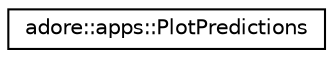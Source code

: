 digraph "Graphical Class Hierarchy"
{
 // LATEX_PDF_SIZE
  edge [fontname="Helvetica",fontsize="10",labelfontname="Helvetica",labelfontsize="10"];
  node [fontname="Helvetica",fontsize="10",shape=record];
  rankdir="LR";
  Node0 [label="adore::apps::PlotPredictions",height=0.2,width=0.4,color="black", fillcolor="white", style="filled",URL="$classadore_1_1apps_1_1PlotPredictions.html",tooltip="a plot module for handling prediction plots"];
}
